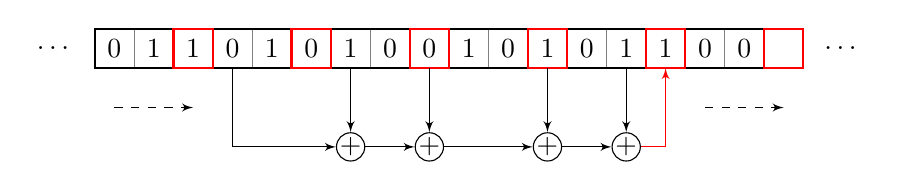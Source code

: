 \begin{tikzpicture}[auto, node distance=3.5cm,>=latex']
\tikzstyle{inner} = [draw, fill=none, rectangle, 
minimum height=5em, minimum width=7em, node distance=4cm, text width=7em, align=center]
\tikzstyle{outer} = [draw=gray,dashed,fill=none,thick,inner sep=0.2cm]
\tikzstyle{cord} = [coordinate]
\tikzstyle{sum} = [draw,circle,radius=0.5cm]
\draw[step=0.5cm,color=gray,thin] (-1.5,0) grid (7.5,0.5);
\node at (-1.25,+0.25) {0};
\node at (-0.75,+0.25) {1};
\node at (-0.25,+0.25) {1};
\node at (+0.25,+0.25) {0};
\node at (+0.75,+0.25) {1};
\node at (+1.25,+0.25) {0};
\node at (+1.75,+0.25) {1};
\node at (+2.25,+0.25) {0};
\node at (+2.75,+0.25) {0};
\node at (+3.25,+0.25) {1};
\node at (+3.75,+0.25) {0};
\node at (+4.25,+0.25) {1};
\node at (+4.75,+0.25) {0};
\node at (+5.25,+0.25) {1};
\node at (+5.75,+0.25) {1};
\node at (+6.25,+0.25) {0};
\node at (+6.75,+0.25) {0};
\node[circle,draw=black,fill=white,inner sep=0pt,minimum size=5pt] (s4) at (5.25,-1) {+};
\node[circle,draw=black,fill=white,inner sep=0pt,minimum size=5pt] (s1) at (1.75,-1) {+};
\node[circle,draw=black,fill=white,inner sep=0pt,minimum size=5pt] (s2) at (2.75,-1) {+};
\node[circle,draw=black,fill=white,inner sep=0pt,minimum size=5pt] (s3) at (4.25,-1) {+};
%\node[circle,dashed,draw=black,fill=white,inner sep=0pt,minimum size=5pt] (s5) at (-0.75,-1) {+};
%\node[circle,dashed,draw=black,fill=white,inner sep=0pt,minimum size=5pt] (s6) at (6.75,-1) {+};
%\node[sum,below=1cm of p] (ss) {+};
\draw[color=black,thick] (0,0) rectangle (1.5,0.5);
\draw[color=black,thick] (1.5,0) rectangle (3,0.5);
\draw[color=black,thick] (3,0) rectangle (4.5,0.5);
\draw[color=black,thick] (4.5,0) rectangle (6,0.5);
\draw[color=black,thick] (-1.5,0.5) rectangle (0,0);
\draw[color=black,thick] (6,0) rectangle (7.5,0.5);
\draw [thick,color=red] (1,0) rectangle (1.5,0.5);
\draw [thick,color=red] (2.5,0) rectangle (3,0.5);
\draw [thick,color=red] (4,0) rectangle (4.5,0.5);
\draw [thick,color=red] (5.5,0) rectangle (6,0.5);
\draw [thick,color=red] (-0.5,0) rectangle (0,0.5);
\draw [thick,color=red] (7,0) rectangle (7.5,0.5);
\coordinate (a) at (0.25,0);
\coordinate (b) at (1.75,0);
\coordinate (c) at (2.75,0);
\coordinate (d) at (4.25,0);
\coordinate (e) at (5.25,0);
\coordinate (f) at (5.75,0);
\draw[->] (a) |- (s1.west);
\draw[->] (b) -- (s1.north);
\draw[->] (c) -- (s2.north);
\draw[->] (d) -- (s3.north);
\draw[->] (e) -- (s4.north);
\draw[->,red] (s4.east) -| (f);
\draw[->] (s1.east) -- (s2.west);
\draw[->] (s2.east) -- (s3.west);
\draw[->] (s3.east) -- (s4.west);
%\draw[->,red,dashed] (s5.east) -| (-0.25,0);
\draw[->,dashed] (-1.25,-0.5) -- (-0.25,-0.5);
\draw[->,dashed] (6.25,-0.5) -- (7.25,-0.5);
\node[] at (-2,0.25) {$\dots$};
\node[] at (8,0.25) {$\dots$};
\end{tikzpicture}